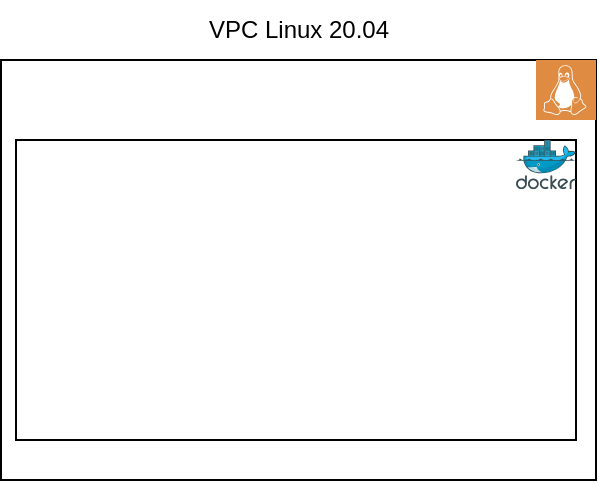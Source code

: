 <mxfile version="18.0.2" type="github">
  <diagram id="jJaBQTyBDUhV9YVnCVPJ" name="Page-1">
    <mxGraphModel dx="1141" dy="547" grid="1" gridSize="10" guides="1" tooltips="1" connect="1" arrows="1" fold="1" page="1" pageScale="1" pageWidth="850" pageHeight="1100" math="0" shadow="0">
      <root>
        <mxCell id="0" />
        <mxCell id="1" parent="0" />
        <mxCell id="Sa7abBf8-B4ZEbGXJUth-2" value="VPC Linux 20.04" style="text;html=1;strokeColor=none;fillColor=none;align=center;verticalAlign=middle;whiteSpace=wrap;rounded=0;" vertex="1" parent="1">
          <mxGeometry x="201.88" y="270" width="98.75" height="30" as="geometry" />
        </mxCell>
        <mxCell id="Sa7abBf8-B4ZEbGXJUth-3" value="" style="rounded=0;whiteSpace=wrap;html=1;" vertex="1" parent="1">
          <mxGeometry x="102.5" y="300" width="297.5" height="210" as="geometry" />
        </mxCell>
        <mxCell id="Sa7abBf8-B4ZEbGXJUth-5" value="" style="sketch=0;pointerEvents=1;shadow=0;dashed=0;html=1;strokeColor=none;fillColor=#DF8C42;labelPosition=center;verticalLabelPosition=bottom;verticalAlign=top;align=center;outlineConnect=0;shape=mxgraph.veeam2.linux;" vertex="1" parent="1">
          <mxGeometry x="370" y="300" width="30" height="30" as="geometry" />
        </mxCell>
        <mxCell id="Sa7abBf8-B4ZEbGXJUth-6" value="" style="rounded=0;whiteSpace=wrap;html=1;" vertex="1" parent="1">
          <mxGeometry x="110" y="340" width="280" height="150" as="geometry" />
        </mxCell>
        <mxCell id="Sa7abBf8-B4ZEbGXJUth-7" value="" style="sketch=0;aspect=fixed;html=1;points=[];align=center;image;fontSize=12;image=img/lib/mscae/Docker.svg;" vertex="1" parent="1">
          <mxGeometry x="360" y="340" width="30" height="24.6" as="geometry" />
        </mxCell>
      </root>
    </mxGraphModel>
  </diagram>
</mxfile>
